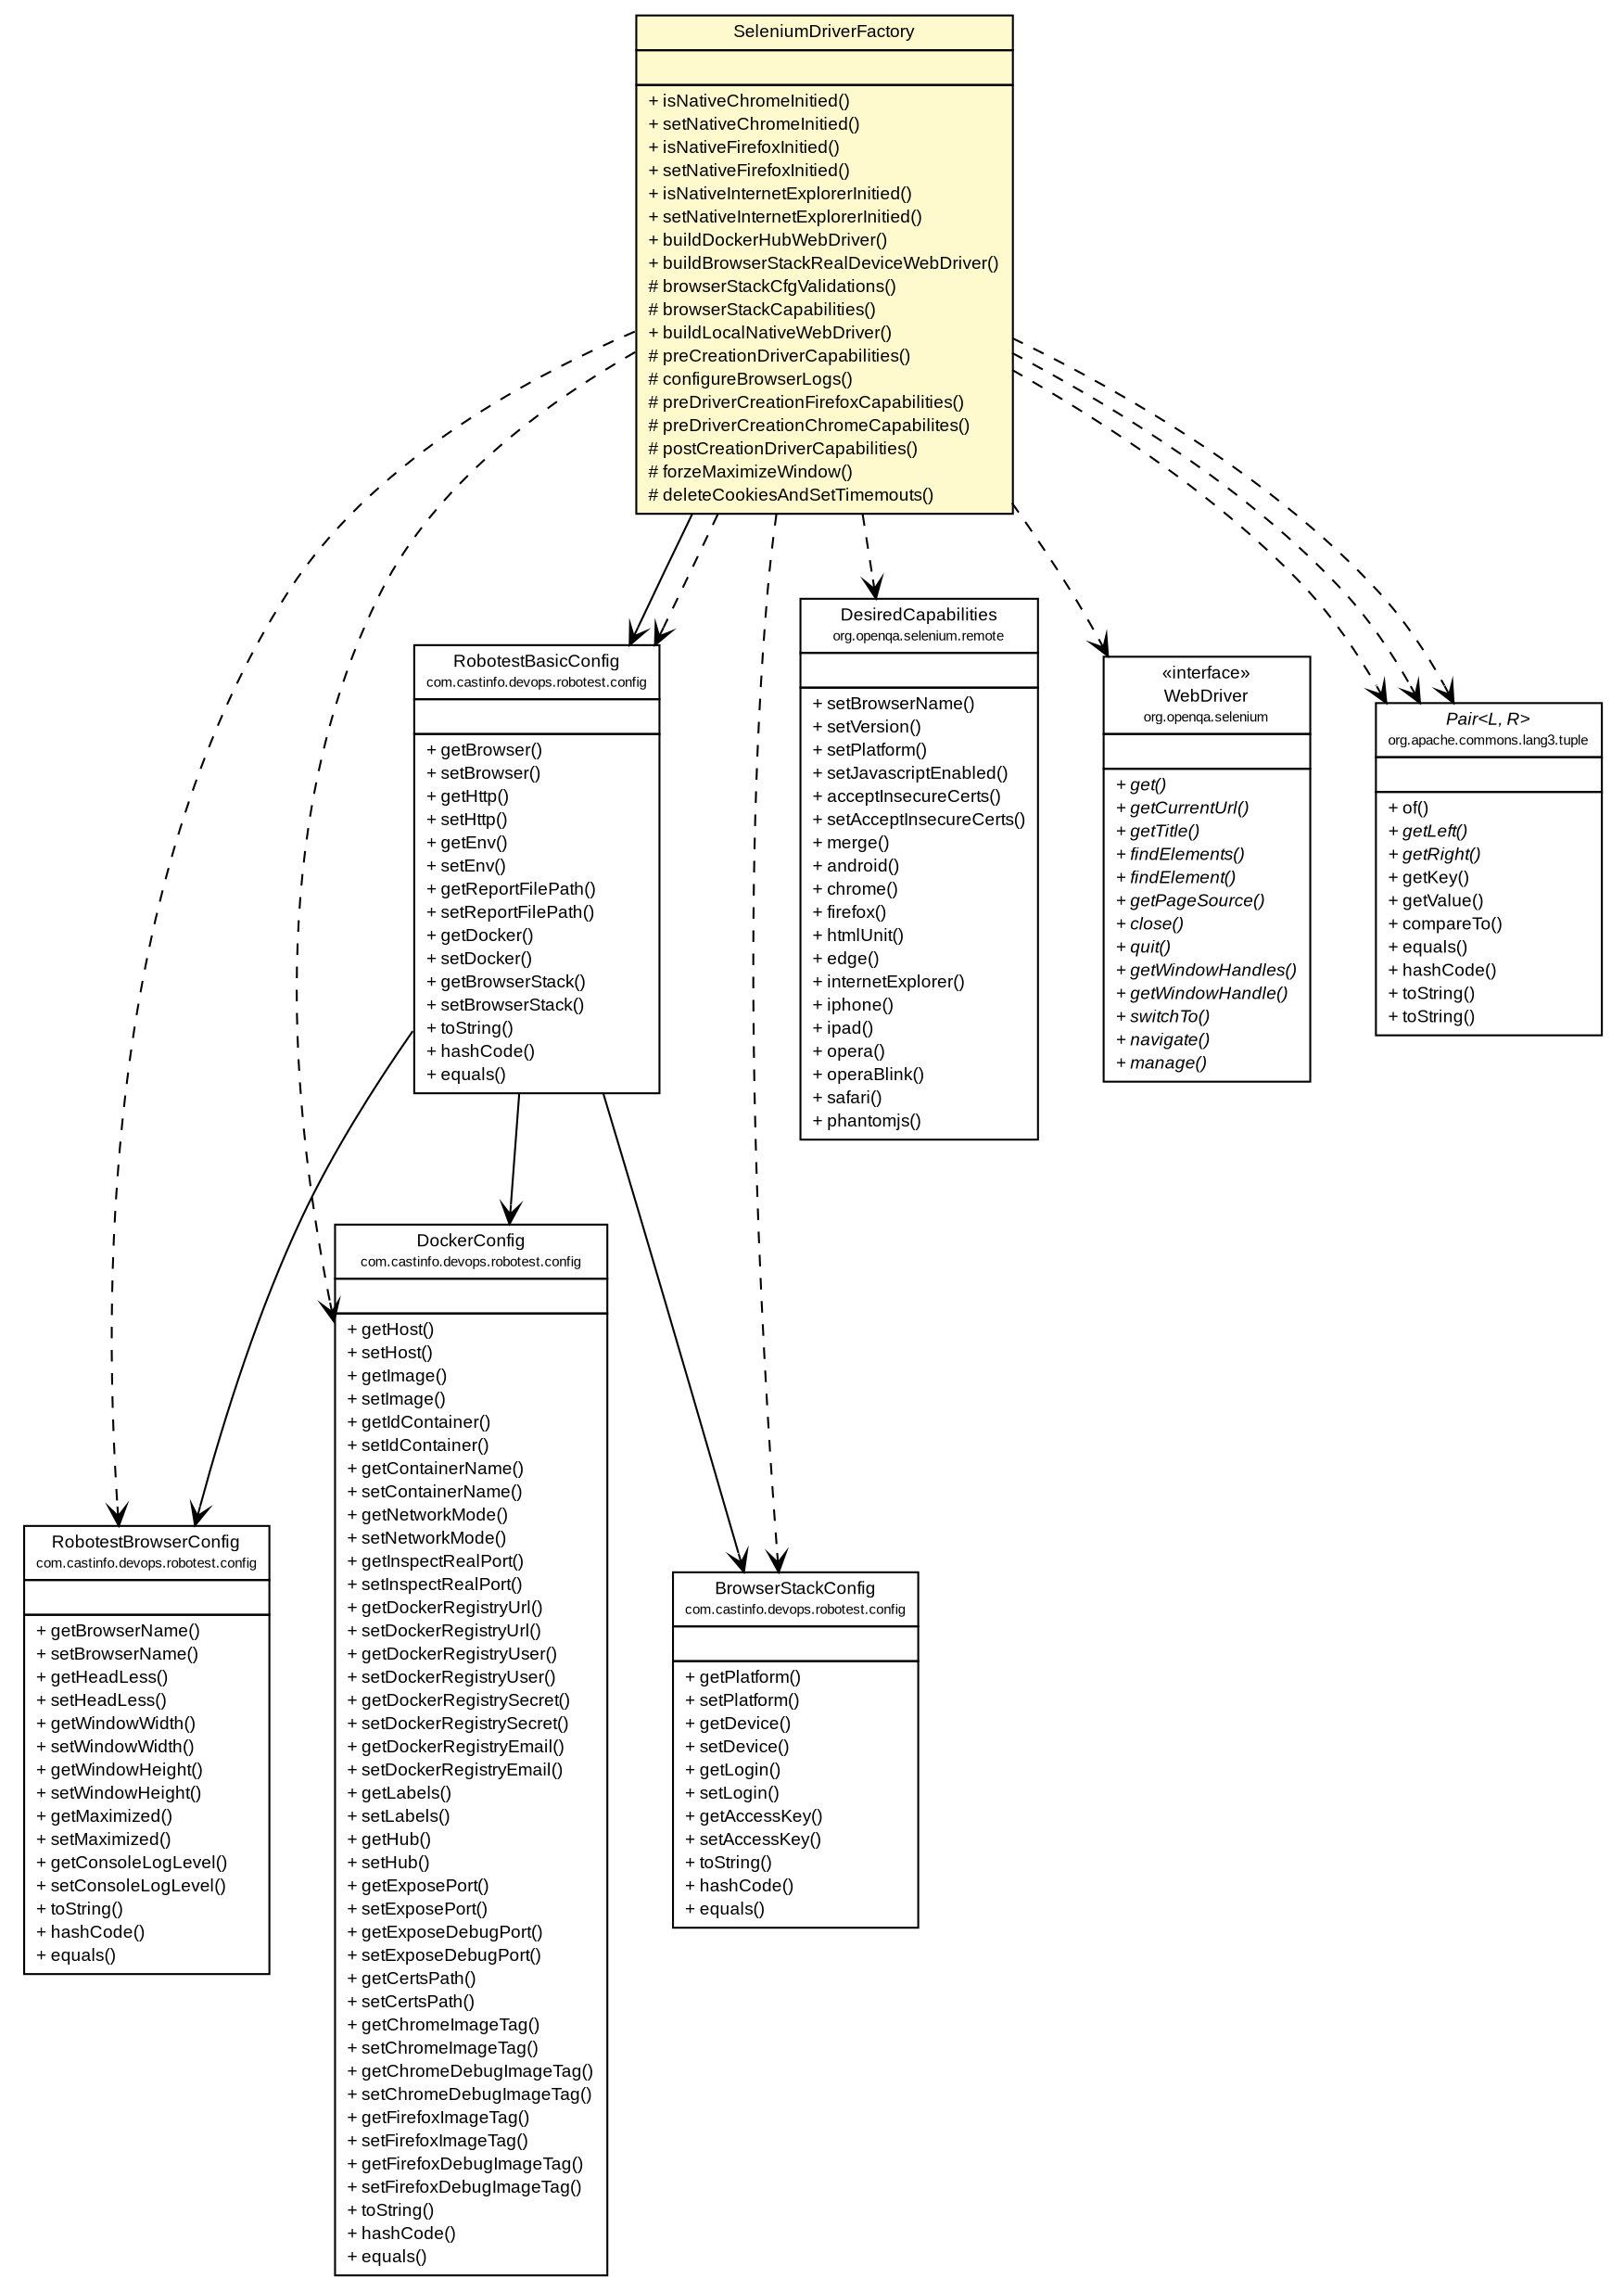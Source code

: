 #!/usr/local/bin/dot
#
# Class diagram 
# Generated by UMLGraph version R5_6-24-gf6e263 (https://www.umlgraph.org/)
#

digraph G {
	edge [fontname="arial",fontsize=10,labelfontname="arial",labelfontsize=10];
	node [fontname="arial",fontsize=10,shape=plaintext];
	nodesep=0.25;
	ranksep=0.5;
	// com.castinfo.devops.robotest.config.RobotestBrowserConfig
	c1949 [label=<<table title="com.castinfo.devops.robotest.config.RobotestBrowserConfig" border="0" cellborder="1" cellspacing="0" cellpadding="2" port="p" href="../config/RobotestBrowserConfig.html">
		<tr><td><table border="0" cellspacing="0" cellpadding="1">
<tr><td align="center" balign="center"> RobotestBrowserConfig </td></tr>
<tr><td align="center" balign="center"><font point-size="7.0"> com.castinfo.devops.robotest.config </font></td></tr>
		</table></td></tr>
		<tr><td><table border="0" cellspacing="0" cellpadding="1">
<tr><td align="left" balign="left">  </td></tr>
		</table></td></tr>
		<tr><td><table border="0" cellspacing="0" cellpadding="1">
<tr><td align="left" balign="left"> + getBrowserName() </td></tr>
<tr><td align="left" balign="left"> + setBrowserName() </td></tr>
<tr><td align="left" balign="left"> + getHeadLess() </td></tr>
<tr><td align="left" balign="left"> + setHeadLess() </td></tr>
<tr><td align="left" balign="left"> + getWindowWidth() </td></tr>
<tr><td align="left" balign="left"> + setWindowWidth() </td></tr>
<tr><td align="left" balign="left"> + getWindowHeight() </td></tr>
<tr><td align="left" balign="left"> + setWindowHeight() </td></tr>
<tr><td align="left" balign="left"> + getMaximized() </td></tr>
<tr><td align="left" balign="left"> + setMaximized() </td></tr>
<tr><td align="left" balign="left"> + getConsoleLogLevel() </td></tr>
<tr><td align="left" balign="left"> + setConsoleLogLevel() </td></tr>
<tr><td align="left" balign="left"> + toString() </td></tr>
<tr><td align="left" balign="left"> + hashCode() </td></tr>
<tr><td align="left" balign="left"> + equals() </td></tr>
		</table></td></tr>
		</table>>, URL="../config/RobotestBrowserConfig.html", fontname="arial", fontcolor="black", fontsize=9.0];
	// com.castinfo.devops.robotest.config.RobotestBasicConfig
	c1950 [label=<<table title="com.castinfo.devops.robotest.config.RobotestBasicConfig" border="0" cellborder="1" cellspacing="0" cellpadding="2" port="p" href="../config/RobotestBasicConfig.html">
		<tr><td><table border="0" cellspacing="0" cellpadding="1">
<tr><td align="center" balign="center"> RobotestBasicConfig </td></tr>
<tr><td align="center" balign="center"><font point-size="7.0"> com.castinfo.devops.robotest.config </font></td></tr>
		</table></td></tr>
		<tr><td><table border="0" cellspacing="0" cellpadding="1">
<tr><td align="left" balign="left">  </td></tr>
		</table></td></tr>
		<tr><td><table border="0" cellspacing="0" cellpadding="1">
<tr><td align="left" balign="left"> + getBrowser() </td></tr>
<tr><td align="left" balign="left"> + setBrowser() </td></tr>
<tr><td align="left" balign="left"> + getHttp() </td></tr>
<tr><td align="left" balign="left"> + setHttp() </td></tr>
<tr><td align="left" balign="left"> + getEnv() </td></tr>
<tr><td align="left" balign="left"> + setEnv() </td></tr>
<tr><td align="left" balign="left"> + getReportFilePath() </td></tr>
<tr><td align="left" balign="left"> + setReportFilePath() </td></tr>
<tr><td align="left" balign="left"> + getDocker() </td></tr>
<tr><td align="left" balign="left"> + setDocker() </td></tr>
<tr><td align="left" balign="left"> + getBrowserStack() </td></tr>
<tr><td align="left" balign="left"> + setBrowserStack() </td></tr>
<tr><td align="left" balign="left"> + toString() </td></tr>
<tr><td align="left" balign="left"> + hashCode() </td></tr>
<tr><td align="left" balign="left"> + equals() </td></tr>
		</table></td></tr>
		</table>>, URL="../config/RobotestBasicConfig.html", fontname="arial", fontcolor="black", fontsize=9.0];
	// com.castinfo.devops.robotest.config.DockerConfig
	c1952 [label=<<table title="com.castinfo.devops.robotest.config.DockerConfig" border="0" cellborder="1" cellspacing="0" cellpadding="2" port="p" href="../config/DockerConfig.html">
		<tr><td><table border="0" cellspacing="0" cellpadding="1">
<tr><td align="center" balign="center"> DockerConfig </td></tr>
<tr><td align="center" balign="center"><font point-size="7.0"> com.castinfo.devops.robotest.config </font></td></tr>
		</table></td></tr>
		<tr><td><table border="0" cellspacing="0" cellpadding="1">
<tr><td align="left" balign="left">  </td></tr>
		</table></td></tr>
		<tr><td><table border="0" cellspacing="0" cellpadding="1">
<tr><td align="left" balign="left"> + getHost() </td></tr>
<tr><td align="left" balign="left"> + setHost() </td></tr>
<tr><td align="left" balign="left"> + getImage() </td></tr>
<tr><td align="left" balign="left"> + setImage() </td></tr>
<tr><td align="left" balign="left"> + getIdContainer() </td></tr>
<tr><td align="left" balign="left"> + setIdContainer() </td></tr>
<tr><td align="left" balign="left"> + getContainerName() </td></tr>
<tr><td align="left" balign="left"> + setContainerName() </td></tr>
<tr><td align="left" balign="left"> + getNetworkMode() </td></tr>
<tr><td align="left" balign="left"> + setNetworkMode() </td></tr>
<tr><td align="left" balign="left"> + getInspectRealPort() </td></tr>
<tr><td align="left" balign="left"> + setInspectRealPort() </td></tr>
<tr><td align="left" balign="left"> + getDockerRegistryUrl() </td></tr>
<tr><td align="left" balign="left"> + setDockerRegistryUrl() </td></tr>
<tr><td align="left" balign="left"> + getDockerRegistryUser() </td></tr>
<tr><td align="left" balign="left"> + setDockerRegistryUser() </td></tr>
<tr><td align="left" balign="left"> + getDockerRegistrySecret() </td></tr>
<tr><td align="left" balign="left"> + setDockerRegistrySecret() </td></tr>
<tr><td align="left" balign="left"> + getDockerRegistryEmail() </td></tr>
<tr><td align="left" balign="left"> + setDockerRegistryEmail() </td></tr>
<tr><td align="left" balign="left"> + getLabels() </td></tr>
<tr><td align="left" balign="left"> + setLabels() </td></tr>
<tr><td align="left" balign="left"> + getHub() </td></tr>
<tr><td align="left" balign="left"> + setHub() </td></tr>
<tr><td align="left" balign="left"> + getExposePort() </td></tr>
<tr><td align="left" balign="left"> + setExposePort() </td></tr>
<tr><td align="left" balign="left"> + getExposeDebugPort() </td></tr>
<tr><td align="left" balign="left"> + setExposeDebugPort() </td></tr>
<tr><td align="left" balign="left"> + getCertsPath() </td></tr>
<tr><td align="left" balign="left"> + setCertsPath() </td></tr>
<tr><td align="left" balign="left"> + getChromeImageTag() </td></tr>
<tr><td align="left" balign="left"> + setChromeImageTag() </td></tr>
<tr><td align="left" balign="left"> + getChromeDebugImageTag() </td></tr>
<tr><td align="left" balign="left"> + setChromeDebugImageTag() </td></tr>
<tr><td align="left" balign="left"> + getFirefoxImageTag() </td></tr>
<tr><td align="left" balign="left"> + setFirefoxImageTag() </td></tr>
<tr><td align="left" balign="left"> + getFirefoxDebugImageTag() </td></tr>
<tr><td align="left" balign="left"> + setFirefoxDebugImageTag() </td></tr>
<tr><td align="left" balign="left"> + toString() </td></tr>
<tr><td align="left" balign="left"> + hashCode() </td></tr>
<tr><td align="left" balign="left"> + equals() </td></tr>
		</table></td></tr>
		</table>>, URL="../config/DockerConfig.html", fontname="arial", fontcolor="black", fontsize=9.0];
	// com.castinfo.devops.robotest.config.BrowserStackConfig
	c1955 [label=<<table title="com.castinfo.devops.robotest.config.BrowserStackConfig" border="0" cellborder="1" cellspacing="0" cellpadding="2" port="p" href="../config/BrowserStackConfig.html">
		<tr><td><table border="0" cellspacing="0" cellpadding="1">
<tr><td align="center" balign="center"> BrowserStackConfig </td></tr>
<tr><td align="center" balign="center"><font point-size="7.0"> com.castinfo.devops.robotest.config </font></td></tr>
		</table></td></tr>
		<tr><td><table border="0" cellspacing="0" cellpadding="1">
<tr><td align="left" balign="left">  </td></tr>
		</table></td></tr>
		<tr><td><table border="0" cellspacing="0" cellpadding="1">
<tr><td align="left" balign="left"> + getPlatform() </td></tr>
<tr><td align="left" balign="left"> + setPlatform() </td></tr>
<tr><td align="left" balign="left"> + getDevice() </td></tr>
<tr><td align="left" balign="left"> + setDevice() </td></tr>
<tr><td align="left" balign="left"> + getLogin() </td></tr>
<tr><td align="left" balign="left"> + setLogin() </td></tr>
<tr><td align="left" balign="left"> + getAccessKey() </td></tr>
<tr><td align="left" balign="left"> + setAccessKey() </td></tr>
<tr><td align="left" balign="left"> + toString() </td></tr>
<tr><td align="left" balign="left"> + hashCode() </td></tr>
<tr><td align="left" balign="left"> + equals() </td></tr>
		</table></td></tr>
		</table>>, URL="../config/BrowserStackConfig.html", fontname="arial", fontcolor="black", fontsize=9.0];
	// com.castinfo.devops.robotest.selenium.SeleniumDriverFactory
	c1981 [label=<<table title="com.castinfo.devops.robotest.selenium.SeleniumDriverFactory" border="0" cellborder="1" cellspacing="0" cellpadding="2" port="p" bgcolor="lemonChiffon" href="./SeleniumDriverFactory.html">
		<tr><td><table border="0" cellspacing="0" cellpadding="1">
<tr><td align="center" balign="center"> SeleniumDriverFactory </td></tr>
		</table></td></tr>
		<tr><td><table border="0" cellspacing="0" cellpadding="1">
<tr><td align="left" balign="left">  </td></tr>
		</table></td></tr>
		<tr><td><table border="0" cellspacing="0" cellpadding="1">
<tr><td align="left" balign="left"> + isNativeChromeInitied() </td></tr>
<tr><td align="left" balign="left"> + setNativeChromeInitied() </td></tr>
<tr><td align="left" balign="left"> + isNativeFirefoxInitied() </td></tr>
<tr><td align="left" balign="left"> + setNativeFirefoxInitied() </td></tr>
<tr><td align="left" balign="left"> + isNativeInternetExplorerInitied() </td></tr>
<tr><td align="left" balign="left"> + setNativeInternetExplorerInitied() </td></tr>
<tr><td align="left" balign="left"> + buildDockerHubWebDriver() </td></tr>
<tr><td align="left" balign="left"> + buildBrowserStackRealDeviceWebDriver() </td></tr>
<tr><td align="left" balign="left"> # browserStackCfgValidations() </td></tr>
<tr><td align="left" balign="left"> # browserStackCapabilities() </td></tr>
<tr><td align="left" balign="left"> + buildLocalNativeWebDriver() </td></tr>
<tr><td align="left" balign="left"> # preCreationDriverCapabilities() </td></tr>
<tr><td align="left" balign="left"> # configureBrowserLogs() </td></tr>
<tr><td align="left" balign="left"> # preDriverCreationFirefoxCapabilities() </td></tr>
<tr><td align="left" balign="left"> # preDriverCreationChromeCapabilites() </td></tr>
<tr><td align="left" balign="left"> # postCreationDriverCapabilities() </td></tr>
<tr><td align="left" balign="left"> # forzeMaximizeWindow() </td></tr>
<tr><td align="left" balign="left"> # deleteCookiesAndSetTimemouts() </td></tr>
		</table></td></tr>
		</table>>, URL="./SeleniumDriverFactory.html", fontname="arial", fontcolor="black", fontsize=9.0];
	// com.castinfo.devops.robotest.config.RobotestBasicConfig NAVASSOC com.castinfo.devops.robotest.config.RobotestBrowserConfig
	c1950:p -> c1949:p [taillabel="", label="", headlabel="", fontname="arial", fontcolor="black", fontsize=10.0, color="black", arrowhead=open];
	// com.castinfo.devops.robotest.config.RobotestBasicConfig NAVASSOC com.castinfo.devops.robotest.config.DockerConfig
	c1950:p -> c1952:p [taillabel="", label="", headlabel="", fontname="arial", fontcolor="black", fontsize=10.0, color="black", arrowhead=open];
	// com.castinfo.devops.robotest.config.RobotestBasicConfig NAVASSOC com.castinfo.devops.robotest.config.BrowserStackConfig
	c1950:p -> c1955:p [taillabel="", label="", headlabel="", fontname="arial", fontcolor="black", fontsize=10.0, color="black", arrowhead=open];
	// com.castinfo.devops.robotest.selenium.SeleniumDriverFactory NAVASSOC com.castinfo.devops.robotest.config.RobotestBasicConfig
	c1981:p -> c1950:p [taillabel="", label="", headlabel="", fontname="arial", fontcolor="black", fontsize=10.0, color="black", arrowhead=open];
	// com.castinfo.devops.robotest.selenium.SeleniumDriverFactory DEPEND org.openqa.selenium.remote.DesiredCapabilities
	c1981:p -> c1985:p [taillabel="", label="", headlabel="", fontname="arial", fontcolor="black", fontsize=10.0, color="black", arrowhead=open, style=dashed];
	// com.castinfo.devops.robotest.selenium.SeleniumDriverFactory DEPEND org.openqa.selenium.WebDriver
	c1981:p -> c1986:p [taillabel="", label="", headlabel="", fontname="arial", fontcolor="black", fontsize=10.0, color="black", arrowhead=open, style=dashed];
	// com.castinfo.devops.robotest.selenium.SeleniumDriverFactory DEPEND com.castinfo.devops.robotest.config.BrowserStackConfig
	c1981:p -> c1955:p [taillabel="", label="", headlabel="", fontname="arial", fontcolor="black", fontsize=10.0, color="black", arrowhead=open, style=dashed];
	// com.castinfo.devops.robotest.selenium.SeleniumDriverFactory DEPEND org.apache.commons.lang3.tuple.Pair<L, R>
	c1981:p -> c1987:p [taillabel="", label="", headlabel="", fontname="arial", fontcolor="black", fontsize=10.0, color="black", arrowhead=open, style=dashed];
	// com.castinfo.devops.robotest.selenium.SeleniumDriverFactory DEPEND com.castinfo.devops.robotest.config.DockerConfig
	c1981:p -> c1952:p [taillabel="", label="", headlabel="", fontname="arial", fontcolor="black", fontsize=10.0, color="black", arrowhead=open, style=dashed];
	// com.castinfo.devops.robotest.selenium.SeleniumDriverFactory DEPEND org.apache.commons.lang3.tuple.Pair<L, R>
	c1981:p -> c1987:p [taillabel="", label="", headlabel="", fontname="arial", fontcolor="black", fontsize=10.0, color="black", arrowhead=open, style=dashed];
	// com.castinfo.devops.robotest.selenium.SeleniumDriverFactory DEPEND com.castinfo.devops.robotest.config.RobotestBrowserConfig
	c1981:p -> c1949:p [taillabel="", label="", headlabel="", fontname="arial", fontcolor="black", fontsize=10.0, color="black", arrowhead=open, style=dashed];
	// com.castinfo.devops.robotest.selenium.SeleniumDriverFactory DEPEND com.castinfo.devops.robotest.config.RobotestBasicConfig
	c1981:p -> c1950:p [taillabel="", label="", headlabel="", fontname="arial", fontcolor="black", fontsize=10.0, color="black", arrowhead=open, style=dashed];
	// com.castinfo.devops.robotest.selenium.SeleniumDriverFactory DEPEND org.apache.commons.lang3.tuple.Pair<L, R>
	c1981:p -> c1987:p [taillabel="", label="", headlabel="", fontname="arial", fontcolor="black", fontsize=10.0, color="black", arrowhead=open, style=dashed];
	// org.openqa.selenium.WebDriver
	c1986 [label=<<table title="org.openqa.selenium.WebDriver" border="0" cellborder="1" cellspacing="0" cellpadding="2" port="p" href="https://java.sun.com/j2se/1.4.2/docs/api/org/openqa/selenium/WebDriver.html">
		<tr><td><table border="0" cellspacing="0" cellpadding="1">
<tr><td align="center" balign="center"> &#171;interface&#187; </td></tr>
<tr><td align="center" balign="center"> WebDriver </td></tr>
<tr><td align="center" balign="center"><font point-size="7.0"> org.openqa.selenium </font></td></tr>
		</table></td></tr>
		<tr><td><table border="0" cellspacing="0" cellpadding="1">
<tr><td align="left" balign="left">  </td></tr>
		</table></td></tr>
		<tr><td><table border="0" cellspacing="0" cellpadding="1">
<tr><td align="left" balign="left"><font face="arial italic" point-size="9.0"> + get() </font></td></tr>
<tr><td align="left" balign="left"><font face="arial italic" point-size="9.0"> + getCurrentUrl() </font></td></tr>
<tr><td align="left" balign="left"><font face="arial italic" point-size="9.0"> + getTitle() </font></td></tr>
<tr><td align="left" balign="left"><font face="arial italic" point-size="9.0"> + findElements() </font></td></tr>
<tr><td align="left" balign="left"><font face="arial italic" point-size="9.0"> + findElement() </font></td></tr>
<tr><td align="left" balign="left"><font face="arial italic" point-size="9.0"> + getPageSource() </font></td></tr>
<tr><td align="left" balign="left"><font face="arial italic" point-size="9.0"> + close() </font></td></tr>
<tr><td align="left" balign="left"><font face="arial italic" point-size="9.0"> + quit() </font></td></tr>
<tr><td align="left" balign="left"><font face="arial italic" point-size="9.0"> + getWindowHandles() </font></td></tr>
<tr><td align="left" balign="left"><font face="arial italic" point-size="9.0"> + getWindowHandle() </font></td></tr>
<tr><td align="left" balign="left"><font face="arial italic" point-size="9.0"> + switchTo() </font></td></tr>
<tr><td align="left" balign="left"><font face="arial italic" point-size="9.0"> + navigate() </font></td></tr>
<tr><td align="left" balign="left"><font face="arial italic" point-size="9.0"> + manage() </font></td></tr>
		</table></td></tr>
		</table>>, URL="https://java.sun.com/j2se/1.4.2/docs/api/org/openqa/selenium/WebDriver.html", fontname="arial", fontcolor="black", fontsize=9.0];
	// org.apache.commons.lang3.tuple.Pair<L, R>
	c1987 [label=<<table title="org.apache.commons.lang3.tuple.Pair" border="0" cellborder="1" cellspacing="0" cellpadding="2" port="p" href="https://java.sun.com/j2se/1.4.2/docs/api/org/apache/commons/lang3/tuple/Pair.html">
		<tr><td><table border="0" cellspacing="0" cellpadding="1">
<tr><td align="center" balign="center"><font face="arial italic"> Pair&lt;L, R&gt; </font></td></tr>
<tr><td align="center" balign="center"><font point-size="7.0"> org.apache.commons.lang3.tuple </font></td></tr>
		</table></td></tr>
		<tr><td><table border="0" cellspacing="0" cellpadding="1">
<tr><td align="left" balign="left">  </td></tr>
		</table></td></tr>
		<tr><td><table border="0" cellspacing="0" cellpadding="1">
<tr><td align="left" balign="left"> + of() </td></tr>
<tr><td align="left" balign="left"><font face="arial italic" point-size="9.0"> + getLeft() </font></td></tr>
<tr><td align="left" balign="left"><font face="arial italic" point-size="9.0"> + getRight() </font></td></tr>
<tr><td align="left" balign="left"> + getKey() </td></tr>
<tr><td align="left" balign="left"> + getValue() </td></tr>
<tr><td align="left" balign="left"> + compareTo() </td></tr>
<tr><td align="left" balign="left"> + equals() </td></tr>
<tr><td align="left" balign="left"> + hashCode() </td></tr>
<tr><td align="left" balign="left"> + toString() </td></tr>
<tr><td align="left" balign="left"> + toString() </td></tr>
		</table></td></tr>
		</table>>, URL="https://java.sun.com/j2se/1.4.2/docs/api/org/apache/commons/lang3/tuple/Pair.html", fontname="arial", fontcolor="black", fontsize=9.0];
	// org.openqa.selenium.remote.DesiredCapabilities
	c1985 [label=<<table title="org.openqa.selenium.remote.DesiredCapabilities" border="0" cellborder="1" cellspacing="0" cellpadding="2" port="p" href="https://java.sun.com/j2se/1.4.2/docs/api/org/openqa/selenium/remote/DesiredCapabilities.html">
		<tr><td><table border="0" cellspacing="0" cellpadding="1">
<tr><td align="center" balign="center"> DesiredCapabilities </td></tr>
<tr><td align="center" balign="center"><font point-size="7.0"> org.openqa.selenium.remote </font></td></tr>
		</table></td></tr>
		<tr><td><table border="0" cellspacing="0" cellpadding="1">
<tr><td align="left" balign="left">  </td></tr>
		</table></td></tr>
		<tr><td><table border="0" cellspacing="0" cellpadding="1">
<tr><td align="left" balign="left"> + setBrowserName() </td></tr>
<tr><td align="left" balign="left"> + setVersion() </td></tr>
<tr><td align="left" balign="left"> + setPlatform() </td></tr>
<tr><td align="left" balign="left"> + setJavascriptEnabled() </td></tr>
<tr><td align="left" balign="left"> + acceptInsecureCerts() </td></tr>
<tr><td align="left" balign="left"> + setAcceptInsecureCerts() </td></tr>
<tr><td align="left" balign="left"> + merge() </td></tr>
<tr><td align="left" balign="left"> + android() </td></tr>
<tr><td align="left" balign="left"> + chrome() </td></tr>
<tr><td align="left" balign="left"> + firefox() </td></tr>
<tr><td align="left" balign="left"> + htmlUnit() </td></tr>
<tr><td align="left" balign="left"> + edge() </td></tr>
<tr><td align="left" balign="left"> + internetExplorer() </td></tr>
<tr><td align="left" balign="left"> + iphone() </td></tr>
<tr><td align="left" balign="left"> + ipad() </td></tr>
<tr><td align="left" balign="left"> + opera() </td></tr>
<tr><td align="left" balign="left"> + operaBlink() </td></tr>
<tr><td align="left" balign="left"> + safari() </td></tr>
<tr><td align="left" balign="left"> + phantomjs() </td></tr>
		</table></td></tr>
		</table>>, URL="https://java.sun.com/j2se/1.4.2/docs/api/org/openqa/selenium/remote/DesiredCapabilities.html", fontname="arial", fontcolor="black", fontsize=9.0];
}

